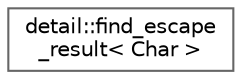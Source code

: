 digraph "类继承关系图"
{
 // LATEX_PDF_SIZE
  bgcolor="transparent";
  edge [fontname=Helvetica,fontsize=10,labelfontname=Helvetica,labelfontsize=10];
  node [fontname=Helvetica,fontsize=10,shape=box,height=0.2,width=0.4];
  rankdir="LR";
  Node0 [id="Node000000",label="detail::find_escape\l_result\< Char \>",height=0.2,width=0.4,color="grey40", fillcolor="white", style="filled",URL="$structdetail_1_1find__escape__result.html",tooltip=" "];
}
